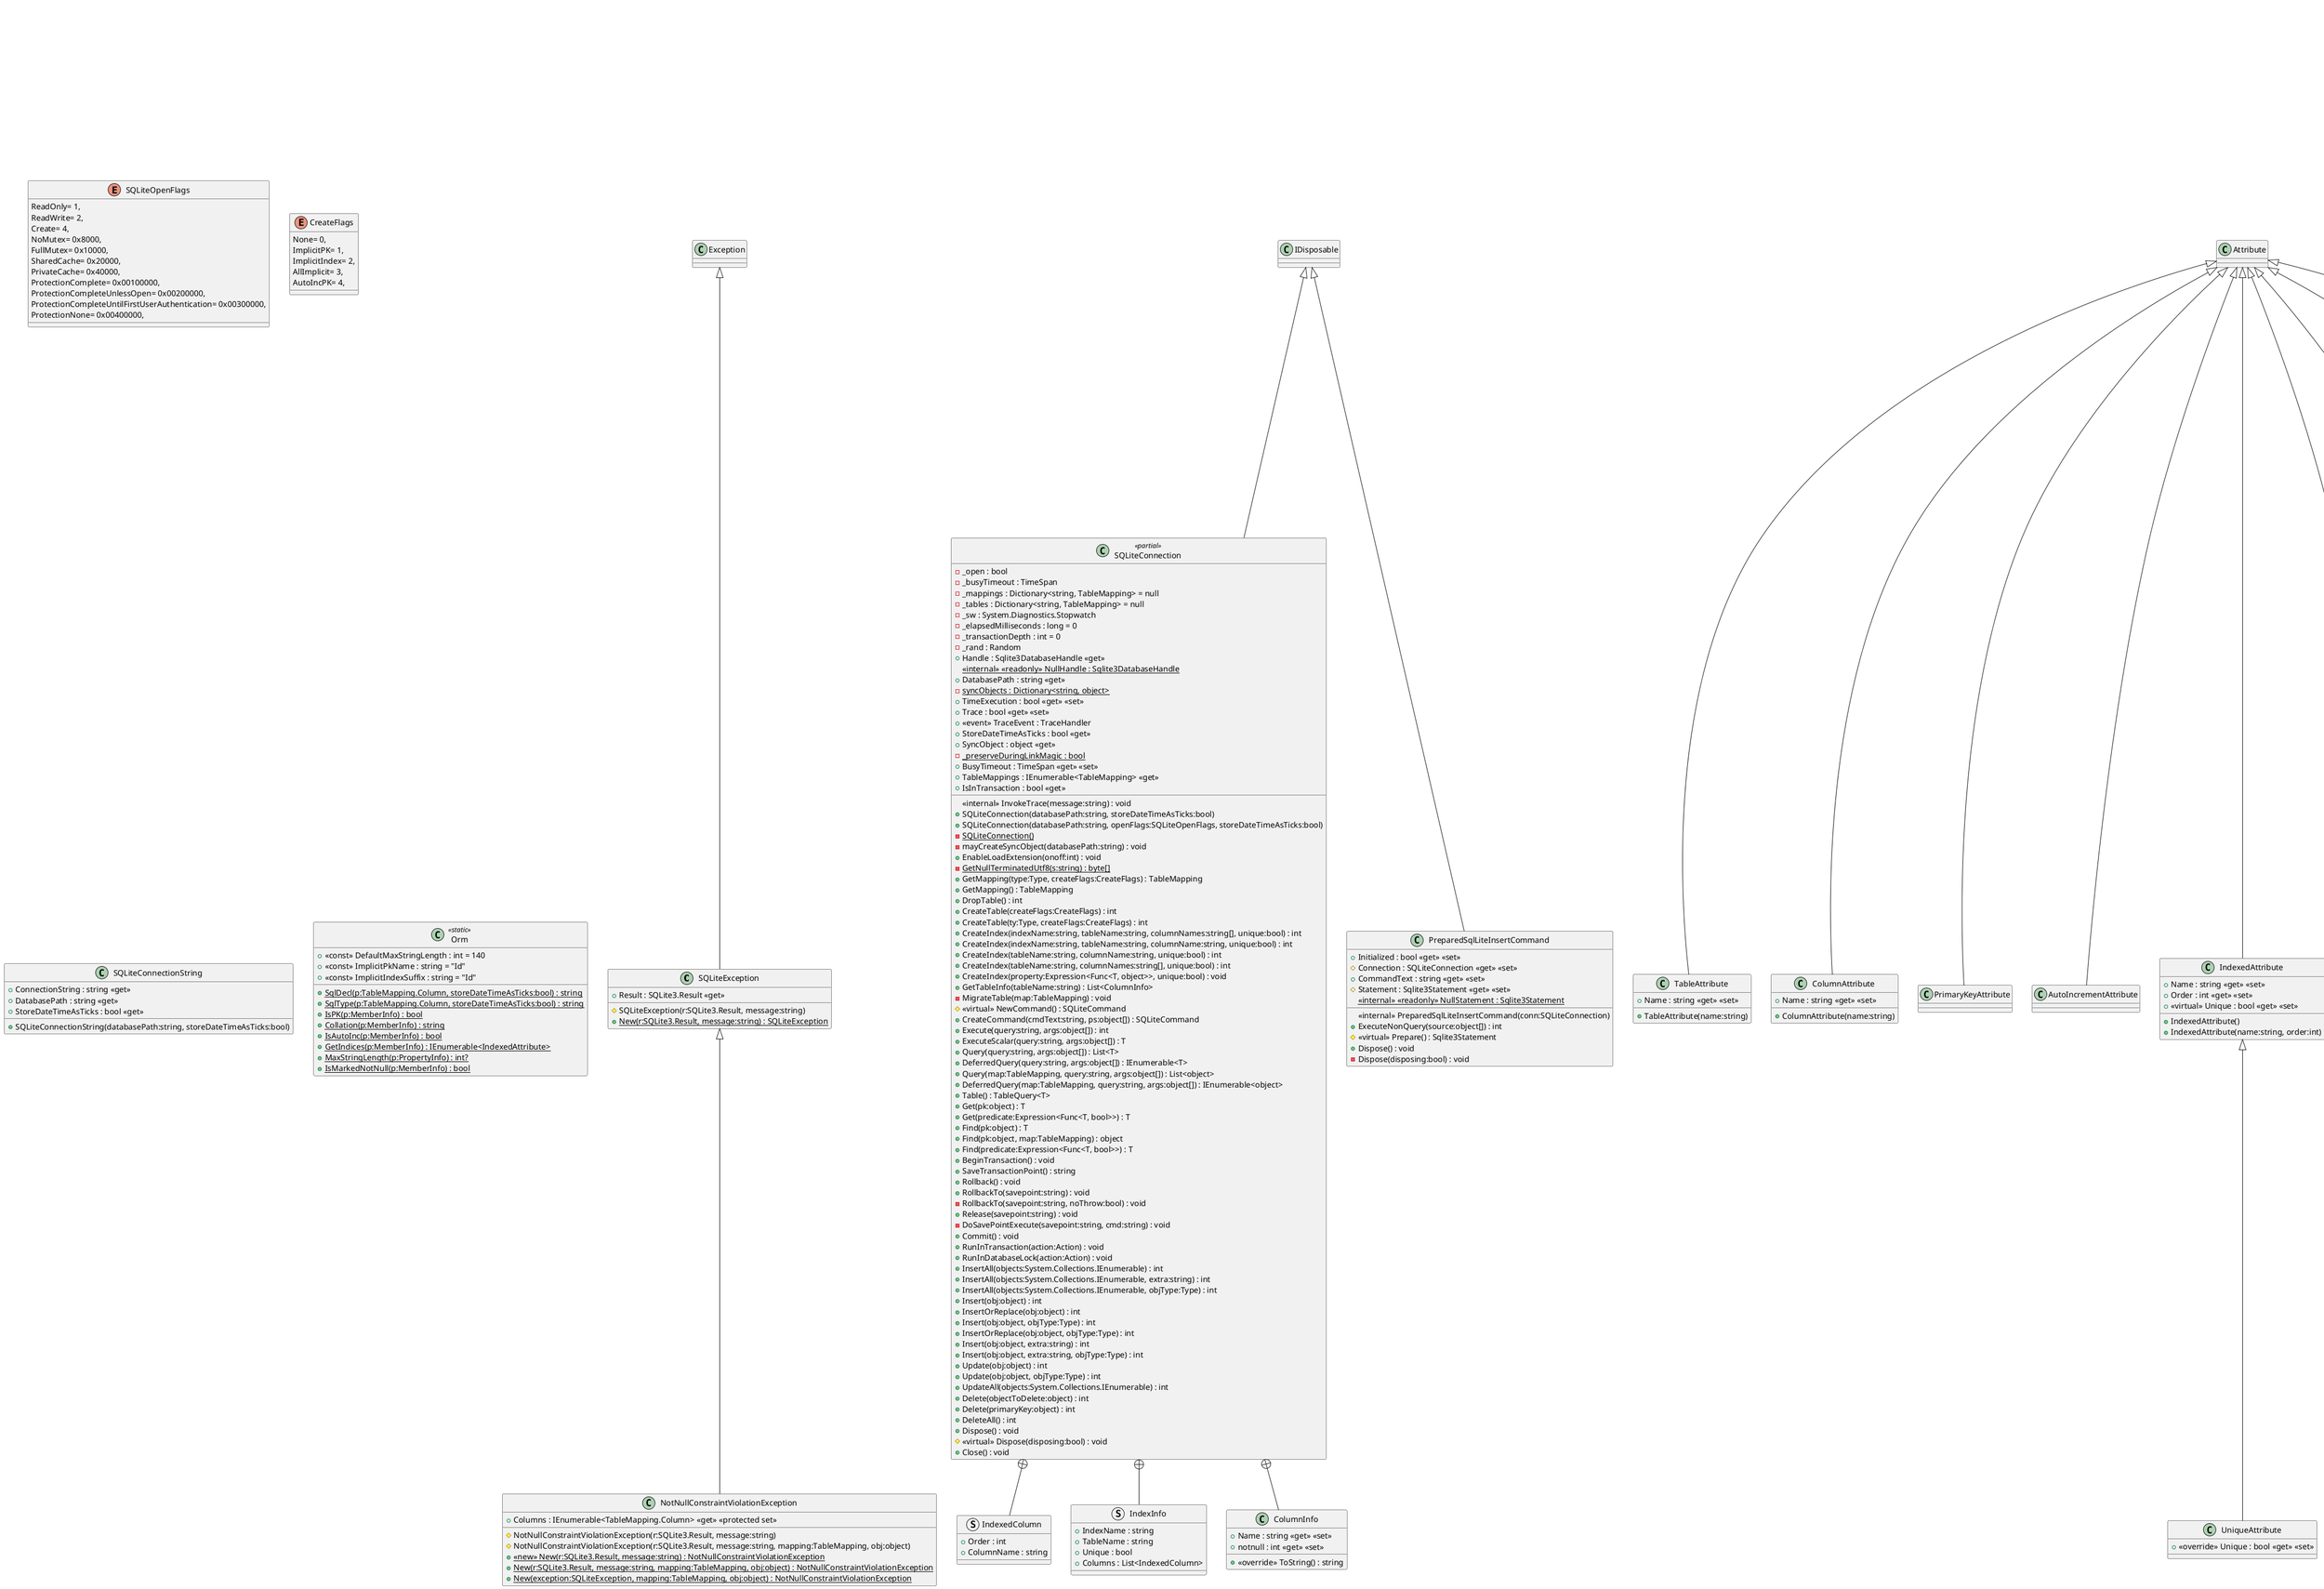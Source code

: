 @startuml
class SQLiteException {
    + Result : SQLite3.Result <<get>>
    # SQLiteException(r:SQLite3.Result, message:string)
    + {static} New(r:SQLite3.Result, message:string) : SQLiteException
}
class NotNullConstraintViolationException {
    + Columns : IEnumerable<TableMapping.Column> <<get>> <<protected set>>
    # NotNullConstraintViolationException(r:SQLite3.Result, message:string)
    # NotNullConstraintViolationException(r:SQLite3.Result, message:string, mapping:TableMapping, obj:object)
    + {static} <<new>> New(r:SQLite3.Result, message:string) : NotNullConstraintViolationException
    + {static} New(r:SQLite3.Result, message:string, mapping:TableMapping, obj:object) : NotNullConstraintViolationException
    + {static} New(exception:SQLiteException, mapping:TableMapping, obj:object) : NotNullConstraintViolationException
}
enum SQLiteOpenFlags {
    ReadOnly= 1,
    ReadWrite= 2,
    Create= 4,
    NoMutex= 0x8000,
    FullMutex= 0x10000,
    SharedCache= 0x20000,
    PrivateCache= 0x40000,
    ProtectionComplete= 0x00100000,
    ProtectionCompleteUnlessOpen= 0x00200000,
    ProtectionCompleteUntilFirstUserAuthentication= 0x00300000,
    ProtectionNone= 0x00400000,
}
enum CreateFlags {
    None= 0,
    ImplicitPK= 1,
    ImplicitIndex= 2,
    AllImplicit= 3,
    AutoIncPK= 4,
}
class SQLiteConnection <<partial>> {
    - _open : bool
    - _busyTimeout : TimeSpan
    - _mappings : Dictionary<string, TableMapping> = null
    - _tables : Dictionary<string, TableMapping> = null
    - _sw : System.Diagnostics.Stopwatch
    - _elapsedMilliseconds : long = 0
    - _transactionDepth : int = 0
    - _rand : Random
    + Handle : Sqlite3DatabaseHandle <<get>>
    <<internal>> {static} <<readonly>> NullHandle : Sqlite3DatabaseHandle
    + DatabasePath : string <<get>>
    - {static} syncObjects : Dictionary<string, object>
    + TimeExecution : bool <<get>> <<set>>
    + Trace : bool <<get>> <<set>>
    +  <<event>> TraceEvent : TraceHandler 
    <<internal>> InvokeTrace(message:string) : void
    + StoreDateTimeAsTicks : bool <<get>>
    + SQLiteConnection(databasePath:string, storeDateTimeAsTicks:bool)
    + SQLiteConnection(databasePath:string, openFlags:SQLiteOpenFlags, storeDateTimeAsTicks:bool)
    {static} - SQLiteConnection()
    - mayCreateSyncObject(databasePath:string) : void
    + SyncObject : object <<get>>
    + EnableLoadExtension(onoff:int) : void
    {static} - GetNullTerminatedUtf8(s:string) : byte[]
    {static} - _preserveDuringLinkMagic : bool
    + BusyTimeout : TimeSpan <<get>> <<set>>
    + TableMappings : IEnumerable<TableMapping> <<get>>
    + GetMapping(type:Type, createFlags:CreateFlags) : TableMapping
    + GetMapping() : TableMapping
    + DropTable() : int
    + CreateTable(createFlags:CreateFlags) : int
    + CreateTable(ty:Type, createFlags:CreateFlags) : int
    + CreateIndex(indexName:string, tableName:string, columnNames:string[], unique:bool) : int
    + CreateIndex(indexName:string, tableName:string, columnName:string, unique:bool) : int
    + CreateIndex(tableName:string, columnName:string, unique:bool) : int
    + CreateIndex(tableName:string, columnNames:string[], unique:bool) : int
    + CreateIndex(property:Expression<Func<T, object>>, unique:bool) : void
    + GetTableInfo(tableName:string) : List<ColumnInfo>
    - MigrateTable(map:TableMapping) : void
    # <<virtual>> NewCommand() : SQLiteCommand
    + CreateCommand(cmdText:string, ps:object[]) : SQLiteCommand
    + Execute(query:string, args:object[]) : int
    + ExecuteScalar(query:string, args:object[]) : T
    + Query(query:string, args:object[]) : List<T>
    + DeferredQuery(query:string, args:object[]) : IEnumerable<T>
    + Query(map:TableMapping, query:string, args:object[]) : List<object>
    + DeferredQuery(map:TableMapping, query:string, args:object[]) : IEnumerable<object>
    + Table() : TableQuery<T>
    + Get(pk:object) : T
    + Get(predicate:Expression<Func<T, bool>>) : T
    + Find(pk:object) : T
    + Find(pk:object, map:TableMapping) : object
    + Find(predicate:Expression<Func<T, bool>>) : T
    + IsInTransaction : bool <<get>>
    + BeginTransaction() : void
    + SaveTransactionPoint() : string
    + Rollback() : void
    + RollbackTo(savepoint:string) : void
    - RollbackTo(savepoint:string, noThrow:bool) : void
    + Release(savepoint:string) : void
    - DoSavePointExecute(savepoint:string, cmd:string) : void
    + Commit() : void
    + RunInTransaction(action:Action) : void
    + RunInDatabaseLock(action:Action) : void
    + InsertAll(objects:System.Collections.IEnumerable) : int
    + InsertAll(objects:System.Collections.IEnumerable, extra:string) : int
    + InsertAll(objects:System.Collections.IEnumerable, objType:Type) : int
    + Insert(obj:object) : int
    + InsertOrReplace(obj:object) : int
    + Insert(obj:object, objType:Type) : int
    + InsertOrReplace(obj:object, objType:Type) : int
    + Insert(obj:object, extra:string) : int
    + Insert(obj:object, extra:string, objType:Type) : int
    + Update(obj:object) : int
    + Update(obj:object, objType:Type) : int
    + UpdateAll(objects:System.Collections.IEnumerable) : int
    + Delete(objectToDelete:object) : int
    + Delete(primaryKey:object) : int
    + DeleteAll() : int
    + Dispose() : void
    # <<virtual>> Dispose(disposing:bool) : void
    + Close() : void
}
class SQLiteConnectionString {
    + ConnectionString : string <<get>>
    + DatabasePath : string <<get>>
    + StoreDateTimeAsTicks : bool <<get>>
    + SQLiteConnectionString(databasePath:string, storeDateTimeAsTicks:bool)
}
class TableAttribute {
    + Name : string <<get>> <<set>>
    + TableAttribute(name:string)
}
class ColumnAttribute {
    + Name : string <<get>> <<set>>
    + ColumnAttribute(name:string)
}
class PrimaryKeyAttribute {
}
class AutoIncrementAttribute {
}
class IndexedAttribute {
    + Name : string <<get>> <<set>>
    + Order : int <<get>> <<set>>
    + <<virtual>> Unique : bool <<get>> <<set>>
    + IndexedAttribute()
    + IndexedAttribute(name:string, order:int)
}
class IgnoreAttribute {
}
class UniqueAttribute {
    + <<override>> Unique : bool <<get>> <<set>>
}
class MaxLengthAttribute {
    + Value : int <<get>>
    + MaxLengthAttribute(length:int)
}
class CollationAttribute {
    + Value : string <<get>>
    + CollationAttribute(collation:string)
}
class NotNullAttribute {
}
class TableMapping {
    + MappedType : Type <<get>>
    + TableName : string <<get>>
    + Columns : Column[] <<get>>
    + PK : Column <<get>>
    + GetByPrimaryKeySql : string <<get>>
    - _autoPk : Column
    - _insertColumns : Column[]
    - _insertOrReplaceColumns : Column[]
    + TableMapping(type:Type, createFlags:CreateFlags)
    + HasAutoIncPK : bool <<get>>
    + SetAutoIncPK(obj:object, id:long) : void
    + InsertColumns : Column[] <<get>>
    + InsertOrReplaceColumns : Column[] <<get>>
    + FindColumnWithPropertyName(propertyName:string) : Column
    + FindColumn(columnName:string) : Column
    - _insertCommand : PreparedSqlLiteInsertCommand
    - _insertCommandExtra : string
    + GetInsertCommand(conn:SQLiteConnection, extra:string) : PreparedSqlLiteInsertCommand
    - CreateInsertCommand(conn:SQLiteConnection, extra:string) : PreparedSqlLiteInsertCommand
    # <<internal>> Dispose() : void
}
class Orm <<static>> {
    + <<const>> DefaultMaxStringLength : int = 140
    + <<const>> ImplicitPkName : string = "Id"
    + <<const>> ImplicitIndexSuffix : string = "Id"
    + {static} SqlDecl(p:TableMapping.Column, storeDateTimeAsTicks:bool) : string
    + {static} SqlType(p:TableMapping.Column, storeDateTimeAsTicks:bool) : string
    + {static} IsPK(p:MemberInfo) : bool
    + {static} Collation(p:MemberInfo) : string
    + {static} IsAutoInc(p:MemberInfo) : bool
    + {static} GetIndices(p:MemberInfo) : IEnumerable<IndexedAttribute>
    + {static} MaxStringLength(p:PropertyInfo) : int?
    + {static} IsMarkedNotNull(p:MemberInfo) : bool
}
class SQLiteCommand <<partial>> {
    - _conn : SQLiteConnection
    - _bindings : List<Binding>
    + CommandText : string <<get>> <<set>>
    <<internal>> SQLiteCommand(conn:SQLiteConnection)
    + ExecuteNonQuery() : int
    + ExecuteDeferredQuery() : IEnumerable<T>
    + ExecuteQuery() : List<T>
    + ExecuteQuery(map:TableMapping) : List<T>
    # <<virtual>> OnInstanceCreated(obj:object) : void
    + ExecuteDeferredQuery(map:TableMapping) : IEnumerable<T>
    + ExecuteScalar() : T
    + Bind(name:string, val:object) : void
    + Bind(val:object) : void
    + <<override>> ToString() : string
    - Prepare() : Sqlite3Statement
    - Finalize(stmt:Sqlite3Statement) : void
    - BindAll(stmt:Sqlite3Statement) : void
    <<internal>> {static} NegativePointer : IntPtr
    <<internal>> {static} BindParameter(stmt:Sqlite3Statement, index:int, value:object, storeDateTimeAsTicks:bool) : void
    - ReadCol(stmt:Sqlite3Statement, index:int, type:SQLite3.ColType, clrType:Type) : object
}
class PreparedSqlLiteInsertCommand {
    + Initialized : bool <<get>> <<set>>
    # Connection : SQLiteConnection <<get>> <<set>>
    + CommandText : string <<get>> <<set>>
    # Statement : Sqlite3Statement <<get>> <<set>>
    <<internal>> {static} <<readonly>> NullStatement : Sqlite3Statement
    <<internal>> PreparedSqlLiteInsertCommand(conn:SQLiteConnection)
    + ExecuteNonQuery(source:object[]) : int
    # <<virtual>> Prepare() : Sqlite3Statement
    + Dispose() : void
    - Dispose(disposing:bool) : void
}
abstract class BaseTableQuery {
}
class "TableQuery`1"<T> {
    + Connection : SQLiteConnection <<get>>
    + Table : TableMapping <<get>>
    - _where : Expression
    - _orderBys : List<Ordering>
    - _limit : int?
    - _offset : int?
    - _joinInner : BaseTableQuery
    - _joinInnerKeySelector : Expression
    - _joinOuter : BaseTableQuery
    - _joinOuterKeySelector : Expression
    - _joinSelector : Expression
    - _selector : Expression
    - TableQuery(conn:SQLiteConnection, table:TableMapping)
    + TableQuery(conn:SQLiteConnection)
    + Clone() : TableQuery<U>
    + Where(predExpr:Expression<Func<T, bool>>) : TableQuery<T>
    + Take(n:int) : TableQuery<T>
    + Skip(n:int) : TableQuery<T>
    + ElementAt(index:int) : T
    - _deferred : bool
    + Deferred() : TableQuery<T>
    + OrderBy(orderExpr:Expression<Func<T, U>>) : TableQuery<T>
    + OrderByDescending(orderExpr:Expression<Func<T, U>>) : TableQuery<T>
    + ThenBy(orderExpr:Expression<Func<T, U>>) : TableQuery<T>
    + ThenByDescending(orderExpr:Expression<Func<T, U>>) : TableQuery<T>
    - AddOrderBy(orderExpr:Expression<Func<T, U>>, asc:bool) : TableQuery<T>
    - AddWhere(pred:Expression) : void
    + Join(inner:TableQuery<TInner>, outerKeySelector:Expression<Func<T, TKey>>, innerKeySelector:Expression<Func<TInner, TKey>>, resultSelector:Expression<Func<T, TInner, TResult>>) : TableQuery<TResult>
    + GenerateCommand(selectionList:string) : SQLiteCommand
    - CompileExpr(expr:Expression, queryArgs:List<object>) : CompileResult
    {static} - ConvertTo(obj:object, t:Type) : object
    - CompileNullBinaryExpression(expression:BinaryExpression, parameter:CompileResult) : string
    - GetSqlName(expr:Expression) : string
    + Count() : int
    + Count(predExpr:Expression<Func<T, bool>>) : int
    + GetEnumerator() : IEnumerator<T>
    - GetEnumerator() : System.Collections.IEnumerator
    + First() : T
    + FirstOrDefault() : T
}
class SQLite3 <<static>> {
    + {static} <<extern>> Open(filename:string, db:IntPtr) : Result
    + {static} <<extern>> Open(filename:string, db:IntPtr, flags:int, zvfs:IntPtr) : Result
    + {static} <<extern>> Open(filename:byte[], db:IntPtr, flags:int, zvfs:IntPtr) : Result
    + {static} <<extern>> Open16(filename:string, db:IntPtr) : Result
    + {static} <<extern>> EnableLoadExtension(db:IntPtr, onoff:int) : Result
    + {static} <<extern>> Close(db:IntPtr) : Result
    + {static} <<extern>> Initialize() : Result
    + {static} <<extern>> Shutdown() : Result
    + {static} <<extern>> Config(option:ConfigOption) : Result
    + {static} <<extern>> SetDirectory(directoryType:uint, directoryPath:string) : int
    + {static} <<extern>> BusyTimeout(db:IntPtr, milliseconds:int) : Result
    + {static} <<extern>> Changes(db:IntPtr) : int
    + {static} <<extern>> Prepare2(db:IntPtr, sql:string, numBytes:int, stmt:IntPtr, pzTail:IntPtr) : Result
    + {static} Prepare2(db:IntPtr, query:string) : IntPtr
    + {static} <<extern>> Step(stmt:IntPtr) : Result
    + {static} <<extern>> Reset(stmt:IntPtr) : Result
    + {static} <<extern>> Finalize(stmt:IntPtr) : Result
    + {static} <<extern>> LastInsertRowid(db:IntPtr) : long
    + {static} <<extern>> Errmsg(db:IntPtr) : IntPtr
    + {static} <<extern>> BindParameterIndex(stmt:IntPtr, name:string) : int
    + {static} <<extern>> BindNull(stmt:IntPtr, index:int) : int
    + {static} <<extern>> BindInt(stmt:IntPtr, index:int, val:int) : int
    + {static} <<extern>> BindInt64(stmt:IntPtr, index:int, val:long) : int
    + {static} <<extern>> BindDouble(stmt:IntPtr, index:int, val:double) : int
    + {static} <<extern>> BindText(stmt:IntPtr, index:int, val:string, n:int, free:IntPtr) : int
    + {static} <<extern>> BindBlob(stmt:IntPtr, index:int, val:byte[], n:int, free:IntPtr) : int
    + {static} <<extern>> ColumnCount(stmt:IntPtr) : int
    + {static} <<extern>> ColumnName(stmt:IntPtr, index:int) : IntPtr
    {static} <<extern>> - ColumnName16Internal(stmt:IntPtr, index:int) : IntPtr
    + {static} <<extern>> ColumnType(stmt:IntPtr, index:int) : ColType
    + {static} <<extern>> ColumnInt(stmt:IntPtr, index:int) : int
    + {static} <<extern>> ColumnInt64(stmt:IntPtr, index:int) : long
    + {static} <<extern>> ColumnDouble(stmt:IntPtr, index:int) : double
    + {static} <<extern>> ColumnText(stmt:IntPtr, index:int) : IntPtr
    + {static} <<extern>> ColumnText16(stmt:IntPtr, index:int) : IntPtr
    + {static} <<extern>> ColumnBlob(stmt:IntPtr, index:int) : IntPtr
    + {static} <<extern>> ColumnBytes(stmt:IntPtr, index:int) : int
    + {static} <<extern>> ExtendedErrCode(db:IntPtr) : ExtendedResult
    + {static} <<extern>> LibVersionNumber() : int
    + {static} GetErrmsg(db:IntPtr) : string
    + {static} ColumnName16(stmt:IntPtr, index:int) : string
    + {static} ColumnString(stmt:IntPtr, index:int) : string
    + {static} ColumnByteArray(stmt:IntPtr, index:int) : byte[]
}
struct IndexedColumn {
    + Order : int
    + ColumnName : string
}
struct IndexInfo {
    + IndexName : string
    + TableName : string
    + Unique : bool
    + Columns : List<IndexedColumn>
}
class ColumnInfo {
    + Name : string <<get>> <<set>>
    + notnull : int <<get>> <<set>>
    + <<override>> ToString() : string
}
class Column {
    - _prop : PropertyInfo
    + Name : string <<get>>
    + PropertyName : string <<get>>
    + ColumnType : Type <<get>>
    + Collation : string <<get>>
    + IsAutoInc : bool <<get>>
    + IsAutoGuid : bool <<get>>
    + IsPK : bool <<get>>
    + Indices : IEnumerable<IndexedAttribute> <<get>> <<set>>
    + IsNullable : bool <<get>>
    + MaxStringLength : int? <<get>>
    + Column(prop:PropertyInfo, createFlags:CreateFlags)
    + SetValue(obj:object, val:object) : void
    + GetValue(obj:object) : object
}
class Binding {
    + Name : string <<get>> <<set>>
    + Value : object <<get>> <<set>>
    + Index : int <<get>> <<set>>
}
class Ordering {
    + ColumnName : string <<get>> <<set>>
    + Ascending : bool <<get>> <<set>>
}
class CompileResult {
    + CommandText : string <<get>> <<set>>
    + Value : object <<get>> <<set>>
}
enum Result {
    OK= 0,
    Error= 1,
    Internal= 2,
    Perm= 3,
    Abort= 4,
    Busy= 5,
    Locked= 6,
    NoMem= 7,
    ReadOnly= 8,
    Interrupt= 9,
    IOError= 10,
    Corrupt= 11,
    NotFound= 12,
    Full= 13,
    CannotOpen= 14,
    LockErr= 15,
    Empty= 16,
    SchemaChngd= 17,
    TooBig= 18,
    Constraint= 19,
    Mismatch= 20,
    Misuse= 21,
    NotImplementedLFS= 22,
    AccessDenied= 23,
    Format= 24,
    Range= 25,
    NonDBFile= 26,
    Notice= 27,
    Warning= 28,
    Row= 100,
    Done= 101,
}
enum ExtendedResult {
    IOErrorRead= (Result.IOError | (1 << 8)),
    IOErrorShortRead= (Result.IOError | (2 << 8)),
    IOErrorWrite= (Result.IOError | (3 << 8)),
    IOErrorFsync= (Result.IOError | (4 << 8)),
    IOErrorDirFSync= (Result.IOError | (5 << 8)),
    IOErrorTruncate= (Result.IOError | (6 << 8)),
    IOErrorFStat= (Result.IOError | (7 << 8)),
    IOErrorUnlock= (Result.IOError | (8 << 8)),
    IOErrorRdlock= (Result.IOError | (9 << 8)),
    IOErrorDelete= (Result.IOError | (10 << 8)),
    IOErrorBlocked= (Result.IOError | (11 << 8)),
    IOErrorNoMem= (Result.IOError | (12 << 8)),
    IOErrorAccess= (Result.IOError | (13 << 8)),
    IOErrorCheckReservedLock= (Result.IOError | (14 << 8)),
    IOErrorLock= (Result.IOError | (15 << 8)),
    IOErrorClose= (Result.IOError | (16 << 8)),
    IOErrorDirClose= (Result.IOError | (17 << 8)),
    IOErrorSHMOpen= (Result.IOError | (18 << 8)),
    IOErrorSHMSize= (Result.IOError | (19 << 8)),
    IOErrorSHMLock= (Result.IOError | (20 << 8)),
    IOErrorSHMMap= (Result.IOError | (21 << 8)),
    IOErrorSeek= (Result.IOError | (22 << 8)),
    IOErrorDeleteNoEnt= (Result.IOError | (23 << 8)),
    IOErrorMMap= (Result.IOError | (24 << 8)),
    LockedSharedcache= (Result.Locked | (1 << 8)),
    BusyRecovery= (Result.Busy | (1 << 8)),
    CannottOpenNoTempDir= (Result.CannotOpen | (1 << 8)),
    CannotOpenIsDir= (Result.CannotOpen | (2 << 8)),
    CannotOpenFullPath= (Result.CannotOpen | (3 << 8)),
    CorruptVTab= (Result.Corrupt | (1 << 8)),
    ReadonlyRecovery= (Result.ReadOnly | (1 << 8)),
    ReadonlyCannotLock= (Result.ReadOnly | (2 << 8)),
    ReadonlyRollback= (Result.ReadOnly | (3 << 8)),
    AbortRollback= (Result.Abort | (2 << 8)),
    ConstraintCheck= (Result.Constraint | (1 << 8)),
    ConstraintCommitHook= (Result.Constraint | (2 << 8)),
    ConstraintForeignKey= (Result.Constraint | (3 << 8)),
    ConstraintFunction= (Result.Constraint | (4 << 8)),
    ConstraintNotNull= (Result.Constraint | (5 << 8)),
    ConstraintPrimaryKey= (Result.Constraint | (6 << 8)),
    ConstraintTrigger= (Result.Constraint | (7 << 8)),
    ConstraintUnique= (Result.Constraint | (8 << 8)),
    ConstraintVTab= (Result.Constraint | (9 << 8)),
    NoticeRecoverWAL= (Result.Notice | (1 << 8)),
    NoticeRecoverRollback= (Result.Notice | (2 << 8)),
}
enum ConfigOption {
    SingleThread= 1,
    MultiThread= 2,
    Serialized= 3,
}
enum ColType {
    Integer= 1,
    Float= 2,
    Text= 3,
    Blob= 4,
    Null= 5,
}
Exception <|-- SQLiteException
SQLiteException <|-- NotNullConstraintViolationException
IDisposable <|-- SQLiteConnection
Attribute <|-- TableAttribute
Attribute <|-- ColumnAttribute
Attribute <|-- PrimaryKeyAttribute
Attribute <|-- AutoIncrementAttribute
Attribute <|-- IndexedAttribute
Attribute <|-- IgnoreAttribute
IndexedAttribute <|-- UniqueAttribute
Attribute <|-- MaxLengthAttribute
Attribute <|-- CollationAttribute
Attribute <|-- NotNullAttribute
IDisposable <|-- PreparedSqlLiteInsertCommand
BaseTableQuery <|-- "TableQuery`1"
"IEnumerable`1" "<T>" <|-- "TableQuery`1"
SQLiteConnection +-- IndexedColumn
SQLiteConnection +-- IndexInfo
SQLiteConnection +-- ColumnInfo
TableMapping +-- Column
SQLiteCommand +-- Binding
BaseTableQuery +-- Ordering
"TableQuery`1" +-- CompileResult
SQLite3 +-- Result
SQLite3 +-- ExtendedResult
SQLite3 +-- ConfigOption
SQLite3 +-- ColType
@enduml
